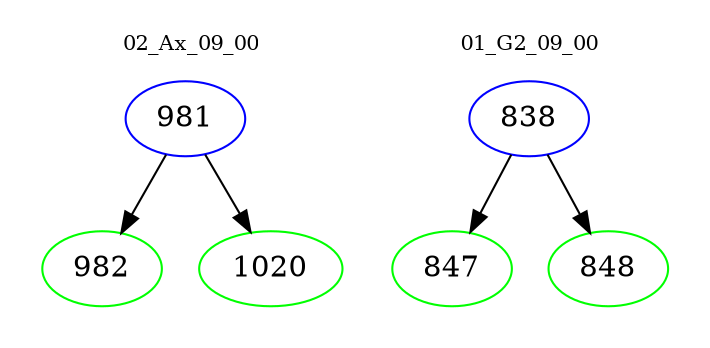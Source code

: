 digraph{
subgraph cluster_0 {
color = white
label = "02_Ax_09_00";
fontsize=10;
T0_981 [label="981", color="blue"]
T0_981 -> T0_982 [color="black"]
T0_982 [label="982", color="green"]
T0_981 -> T0_1020 [color="black"]
T0_1020 [label="1020", color="green"]
}
subgraph cluster_1 {
color = white
label = "01_G2_09_00";
fontsize=10;
T1_838 [label="838", color="blue"]
T1_838 -> T1_847 [color="black"]
T1_847 [label="847", color="green"]
T1_838 -> T1_848 [color="black"]
T1_848 [label="848", color="green"]
}
}
